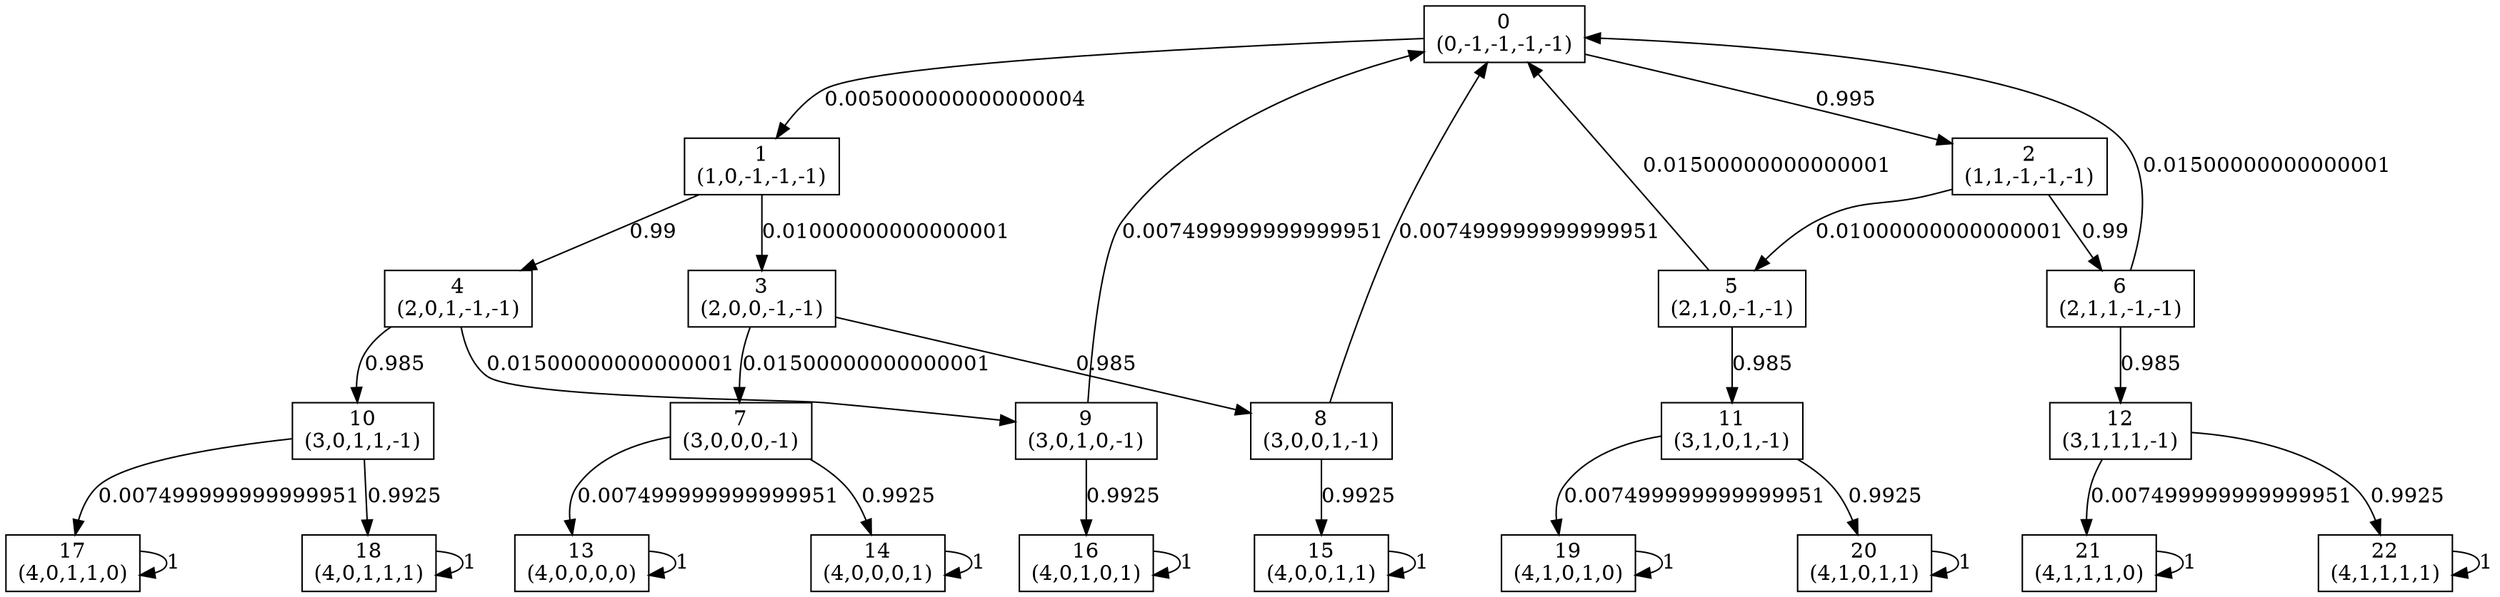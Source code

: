digraph P {
node [shape=box];
0 -> 1 [ label="0.005000000000000004" ];
0 -> 2 [ label="0.995" ];
1 -> 3 [ label="0.01000000000000001" ];
1 -> 4 [ label="0.99" ];
2 -> 5 [ label="0.01000000000000001" ];
2 -> 6 [ label="0.99" ];
3 -> 7 [ label="0.01500000000000001" ];
3 -> 8 [ label="0.985" ];
4 -> 9 [ label="0.01500000000000001" ];
4 -> 10 [ label="0.985" ];
5 -> 0 [ label="0.01500000000000001" ];
5 -> 11 [ label="0.985" ];
6 -> 0 [ label="0.01500000000000001" ];
6 -> 12 [ label="0.985" ];
7 -> 13 [ label="0.007499999999999951" ];
7 -> 14 [ label="0.9925" ];
8 -> 0 [ label="0.007499999999999951" ];
8 -> 15 [ label="0.9925" ];
9 -> 0 [ label="0.007499999999999951" ];
9 -> 16 [ label="0.9925" ];
10 -> 17 [ label="0.007499999999999951" ];
10 -> 18 [ label="0.9925" ];
11 -> 19 [ label="0.007499999999999951" ];
11 -> 20 [ label="0.9925" ];
12 -> 21 [ label="0.007499999999999951" ];
12 -> 22 [ label="0.9925" ];
13 -> 13 [ label="1" ];
14 -> 14 [ label="1" ];
15 -> 15 [ label="1" ];
16 -> 16 [ label="1" ];
17 -> 17 [ label="1" ];
18 -> 18 [ label="1" ];
19 -> 19 [ label="1" ];
20 -> 20 [ label="1" ];
21 -> 21 [ label="1" ];
22 -> 22 [ label="1" ];
0 [label="0\n(0,-1,-1,-1,-1)"];
1 [label="1\n(1,0,-1,-1,-1)"];
2 [label="2\n(1,1,-1,-1,-1)"];
3 [label="3\n(2,0,0,-1,-1)"];
4 [label="4\n(2,0,1,-1,-1)"];
5 [label="5\n(2,1,0,-1,-1)"];
6 [label="6\n(2,1,1,-1,-1)"];
7 [label="7\n(3,0,0,0,-1)"];
8 [label="8\n(3,0,0,1,-1)"];
9 [label="9\n(3,0,1,0,-1)"];
10 [label="10\n(3,0,1,1,-1)"];
11 [label="11\n(3,1,0,1,-1)"];
12 [label="12\n(3,1,1,1,-1)"];
13 [label="13\n(4,0,0,0,0)"];
14 [label="14\n(4,0,0,0,1)"];
15 [label="15\n(4,0,0,1,1)"];
16 [label="16\n(4,0,1,0,1)"];
17 [label="17\n(4,0,1,1,0)"];
18 [label="18\n(4,0,1,1,1)"];
19 [label="19\n(4,1,0,1,0)"];
20 [label="20\n(4,1,0,1,1)"];
21 [label="21\n(4,1,1,1,0)"];
22 [label="22\n(4,1,1,1,1)"];
}
